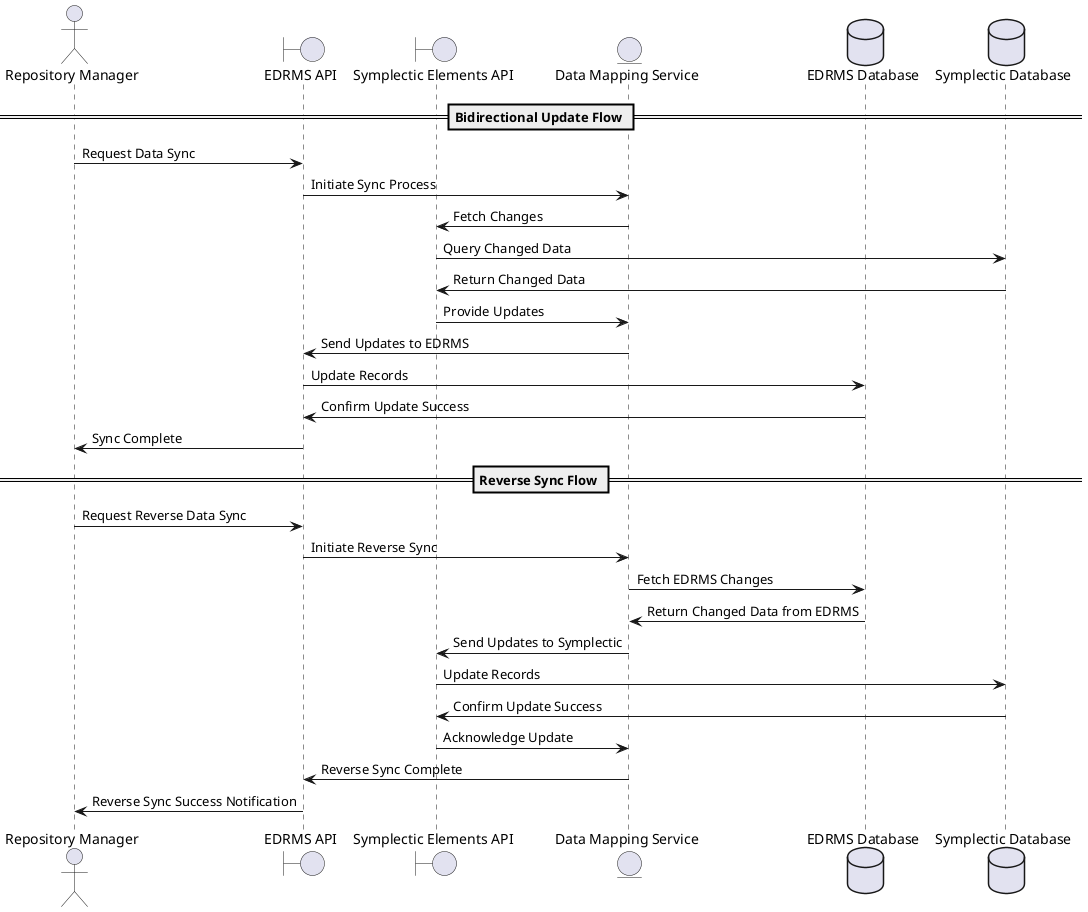 @startuml
actor "Repository Manager" as manager
boundary "EDRMS API" as EDRMS
boundary "Symplectic Elements API" as Symplectic
entity "Data Mapping Service" as Mapper
database "EDRMS Database" as DB
database "Symplectic Database" as SDB

== Bidirectional Update Flow ==

manager -> EDRMS: Request Data Sync
EDRMS -> Mapper: Initiate Sync Process
Mapper -> Symplectic: Fetch Changes
Symplectic -> SDB: Query Changed Data
SDB -> Symplectic: Return Changed Data
Symplectic -> Mapper: Provide Updates
Mapper -> EDRMS: Send Updates to EDRMS
EDRMS -> DB: Update Records
DB -> EDRMS: Confirm Update Success
EDRMS -> manager: Sync Complete

== Reverse Sync Flow ==

manager -> EDRMS: Request Reverse Data Sync
EDRMS -> Mapper: Initiate Reverse Sync
Mapper -> DB: Fetch EDRMS Changes
DB -> Mapper: Return Changed Data from EDRMS
Mapper -> Symplectic: Send Updates to Symplectic
Symplectic -> SDB: Update Records
SDB -> Symplectic: Confirm Update Success
Symplectic -> Mapper: Acknowledge Update
Mapper -> EDRMS: Reverse Sync Complete
EDRMS -> manager: Reverse Sync Success Notification

@enduml